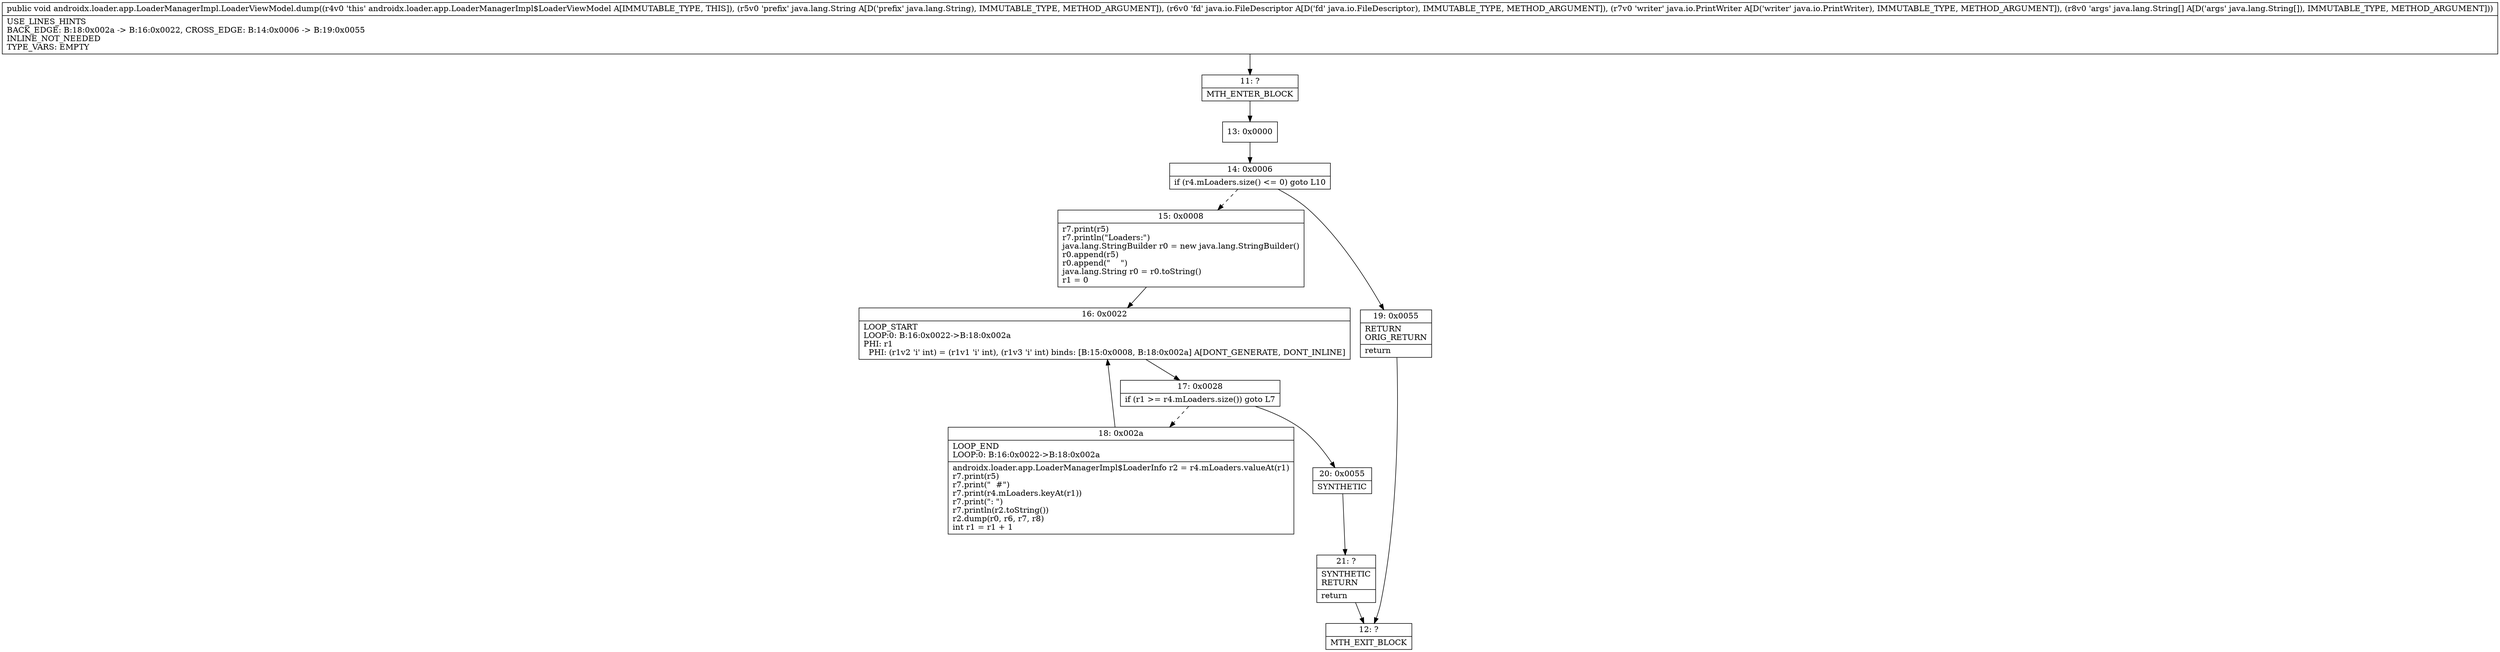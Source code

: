digraph "CFG forandroidx.loader.app.LoaderManagerImpl.LoaderViewModel.dump(Ljava\/lang\/String;Ljava\/io\/FileDescriptor;Ljava\/io\/PrintWriter;[Ljava\/lang\/String;)V" {
Node_11 [shape=record,label="{11\:\ ?|MTH_ENTER_BLOCK\l}"];
Node_13 [shape=record,label="{13\:\ 0x0000}"];
Node_14 [shape=record,label="{14\:\ 0x0006|if (r4.mLoaders.size() \<= 0) goto L10\l}"];
Node_15 [shape=record,label="{15\:\ 0x0008|r7.print(r5)\lr7.println(\"Loaders:\")\ljava.lang.StringBuilder r0 = new java.lang.StringBuilder()\lr0.append(r5)\lr0.append(\"    \")\ljava.lang.String r0 = r0.toString()\lr1 = 0\l}"];
Node_16 [shape=record,label="{16\:\ 0x0022|LOOP_START\lLOOP:0: B:16:0x0022\-\>B:18:0x002a\lPHI: r1 \l  PHI: (r1v2 'i' int) = (r1v1 'i' int), (r1v3 'i' int) binds: [B:15:0x0008, B:18:0x002a] A[DONT_GENERATE, DONT_INLINE]\l}"];
Node_17 [shape=record,label="{17\:\ 0x0028|if (r1 \>= r4.mLoaders.size()) goto L7\l}"];
Node_18 [shape=record,label="{18\:\ 0x002a|LOOP_END\lLOOP:0: B:16:0x0022\-\>B:18:0x002a\l|androidx.loader.app.LoaderManagerImpl$LoaderInfo r2 = r4.mLoaders.valueAt(r1)\lr7.print(r5)\lr7.print(\"  #\")\lr7.print(r4.mLoaders.keyAt(r1))\lr7.print(\": \")\lr7.println(r2.toString())\lr2.dump(r0, r6, r7, r8)\lint r1 = r1 + 1\l}"];
Node_20 [shape=record,label="{20\:\ 0x0055|SYNTHETIC\l}"];
Node_21 [shape=record,label="{21\:\ ?|SYNTHETIC\lRETURN\l|return\l}"];
Node_12 [shape=record,label="{12\:\ ?|MTH_EXIT_BLOCK\l}"];
Node_19 [shape=record,label="{19\:\ 0x0055|RETURN\lORIG_RETURN\l|return\l}"];
MethodNode[shape=record,label="{public void androidx.loader.app.LoaderManagerImpl.LoaderViewModel.dump((r4v0 'this' androidx.loader.app.LoaderManagerImpl$LoaderViewModel A[IMMUTABLE_TYPE, THIS]), (r5v0 'prefix' java.lang.String A[D('prefix' java.lang.String), IMMUTABLE_TYPE, METHOD_ARGUMENT]), (r6v0 'fd' java.io.FileDescriptor A[D('fd' java.io.FileDescriptor), IMMUTABLE_TYPE, METHOD_ARGUMENT]), (r7v0 'writer' java.io.PrintWriter A[D('writer' java.io.PrintWriter), IMMUTABLE_TYPE, METHOD_ARGUMENT]), (r8v0 'args' java.lang.String[] A[D('args' java.lang.String[]), IMMUTABLE_TYPE, METHOD_ARGUMENT]))  | USE_LINES_HINTS\lBACK_EDGE: B:18:0x002a \-\> B:16:0x0022, CROSS_EDGE: B:14:0x0006 \-\> B:19:0x0055\lINLINE_NOT_NEEDED\lTYPE_VARS: EMPTY\l}"];
MethodNode -> Node_11;Node_11 -> Node_13;
Node_13 -> Node_14;
Node_14 -> Node_15[style=dashed];
Node_14 -> Node_19;
Node_15 -> Node_16;
Node_16 -> Node_17;
Node_17 -> Node_18[style=dashed];
Node_17 -> Node_20;
Node_18 -> Node_16;
Node_20 -> Node_21;
Node_21 -> Node_12;
Node_19 -> Node_12;
}

